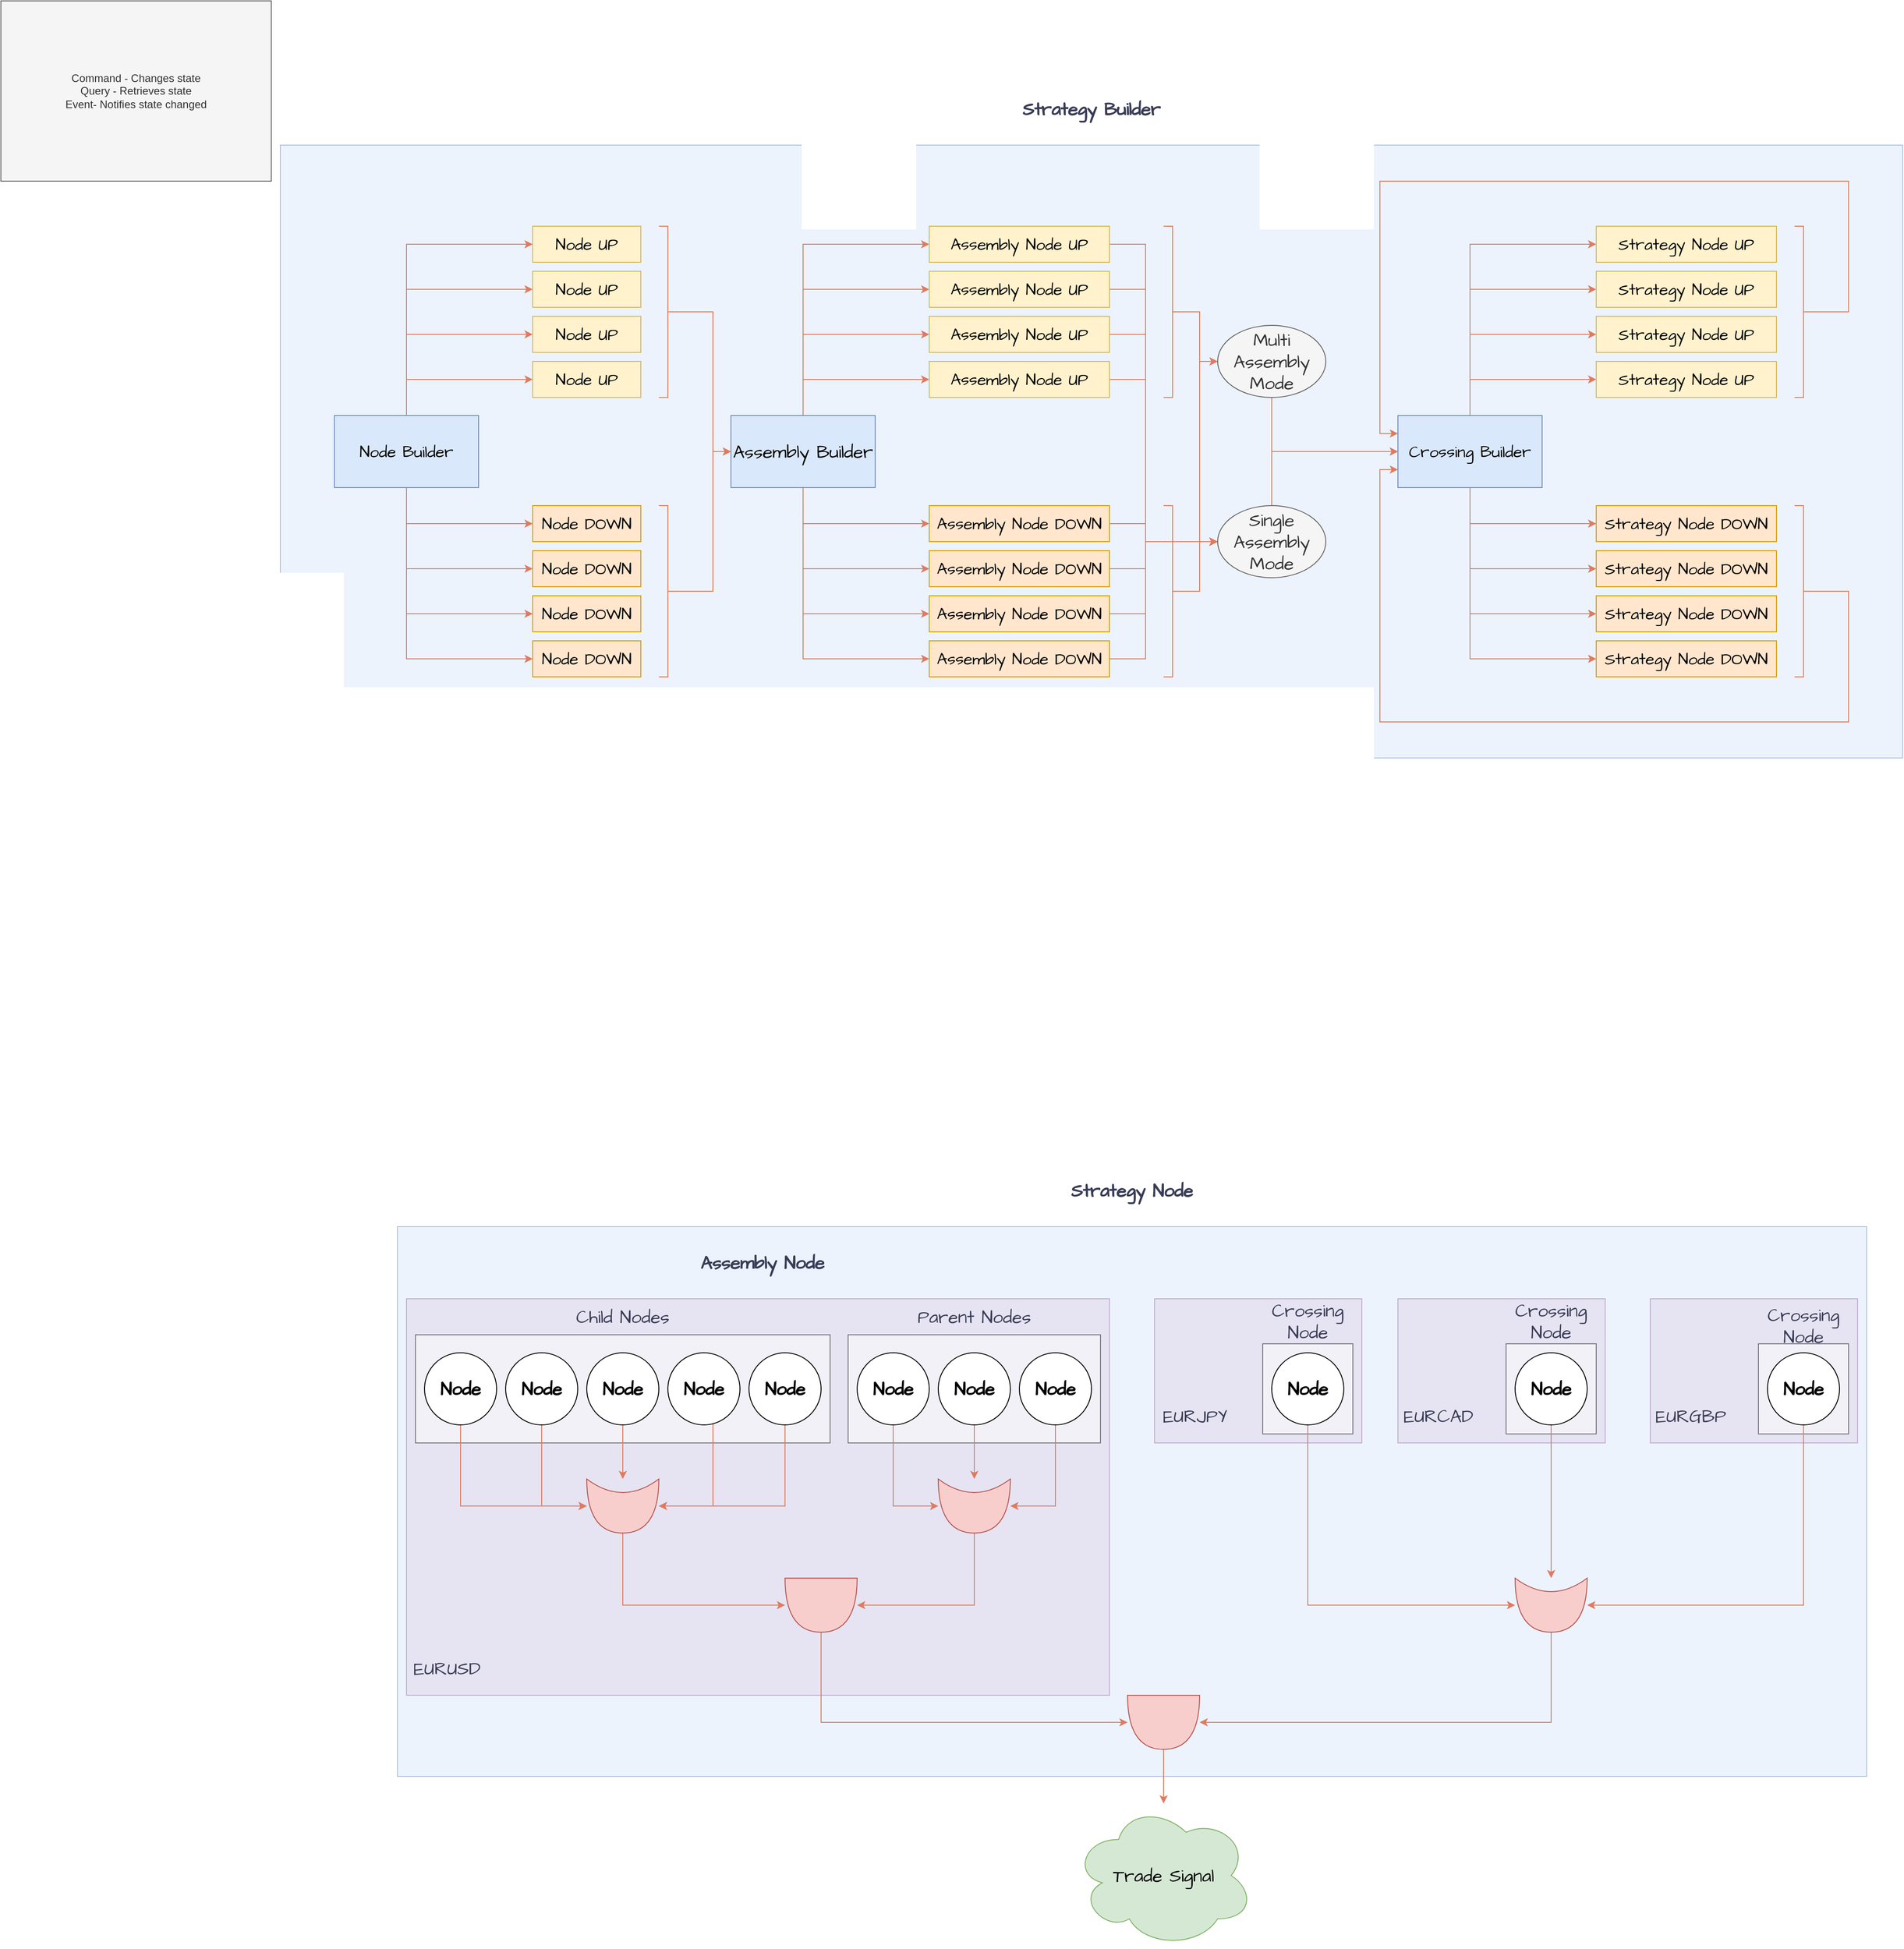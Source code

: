 <mxfile version="21.6.5" type="device">
  <diagram name="Página-1" id="6Rak7AFTJCOq718oTB0_">
    <mxGraphModel dx="1640" dy="859" grid="1" gridSize="10" guides="1" tooltips="1" connect="1" arrows="1" fold="1" page="0" pageScale="1" pageWidth="827" pageHeight="1169" background="none" math="0" shadow="0">
      <root>
        <mxCell id="0" />
        <mxCell id="1" parent="0" />
        <mxCell id="YC3VNZtT_XQOfvV-uQGM-367" value="" style="rounded=0;whiteSpace=wrap;html=1;hachureGap=4;fontFamily=Architects Daughter;fontSource=https%3A%2F%2Ffonts.googleapis.com%2Fcss%3Ffamily%3DArchitects%2BDaughter;fontSize=20;opacity=50;labelBackgroundColor=none;fillColor=#dae8fc;strokeColor=#6c8ebf;" vertex="1" parent="1">
          <mxGeometry x="-120" y="-120" width="1800" height="680" as="geometry" />
        </mxCell>
        <mxCell id="YC3VNZtT_XQOfvV-uQGM-403" value="" style="rounded=0;whiteSpace=wrap;html=1;hachureGap=4;fontFamily=Architects Daughter;fontSource=https%3A%2F%2Ffonts.googleapis.com%2Fcss%3Ffamily%3DArchitects%2BDaughter;fontSize=20;opacity=50;labelBackgroundColor=none;fillColor=#dae8fc;strokeColor=#6c8ebf;gradientColor=none;" vertex="1" parent="1">
          <mxGeometry x="10" y="1080" width="1630" height="610" as="geometry" />
        </mxCell>
        <mxCell id="YC3VNZtT_XQOfvV-uQGM-249" value="" style="rounded=0;whiteSpace=wrap;html=1;hachureGap=4;fontFamily=Architects Daughter;fontSource=https%3A%2F%2Ffonts.googleapis.com%2Fcss%3Ffamily%3DArchitects%2BDaughter;fontSize=20;opacity=50;labelBackgroundColor=none;fillColor=#e1d5e7;strokeColor=#9673a6;" vertex="1" parent="1">
          <mxGeometry x="850" y="1160" width="230" height="160" as="geometry" />
        </mxCell>
        <mxCell id="YC3VNZtT_XQOfvV-uQGM-348" value="" style="rounded=0;whiteSpace=wrap;html=1;hachureGap=4;fontFamily=Architects Daughter;fontSource=https%3A%2F%2Ffonts.googleapis.com%2Fcss%3Ffamily%3DArchitects%2BDaughter;fontSize=20;opacity=50;labelBackgroundColor=none;" vertex="1" parent="1">
          <mxGeometry x="970" y="1210" width="100" height="100" as="geometry" />
        </mxCell>
        <mxCell id="YC3VNZtT_XQOfvV-uQGM-248" value="" style="rounded=0;whiteSpace=wrap;html=1;hachureGap=4;fontFamily=Architects Daughter;fontSource=https%3A%2F%2Ffonts.googleapis.com%2Fcss%3Ffamily%3DArchitects%2BDaughter;fontSize=20;opacity=50;labelBackgroundColor=none;fillColor=#e1d5e7;strokeColor=#9673a6;" vertex="1" parent="1">
          <mxGeometry x="20" y="1160" width="780" height="440" as="geometry" />
        </mxCell>
        <mxCell id="YC3VNZtT_XQOfvV-uQGM-343" value="" style="rounded=0;whiteSpace=wrap;html=1;hachureGap=4;fontFamily=Architects Daughter;fontSource=https%3A%2F%2Ffonts.googleapis.com%2Fcss%3Ffamily%3DArchitects%2BDaughter;fontSize=20;opacity=50;labelBackgroundColor=none;" vertex="1" parent="1">
          <mxGeometry x="510" y="1200" width="280" height="120" as="geometry" />
        </mxCell>
        <mxCell id="YC3VNZtT_XQOfvV-uQGM-342" value="" style="rounded=0;whiteSpace=wrap;html=1;hachureGap=4;fontFamily=Architects Daughter;fontSource=https%3A%2F%2Ffonts.googleapis.com%2Fcss%3Ffamily%3DArchitects%2BDaughter;fontSize=20;opacity=50;labelBackgroundColor=none;" vertex="1" parent="1">
          <mxGeometry x="30" y="1200" width="460" height="120" as="geometry" />
        </mxCell>
        <mxCell id="YC3VNZtT_XQOfvV-uQGM-299" style="edgeStyle=orthogonalEdgeStyle;rounded=0;hachureGap=4;orthogonalLoop=1;jettySize=auto;html=1;fontFamily=Architects Daughter;fontSource=https%3A%2F%2Ffonts.googleapis.com%2Fcss%3Ffamily%3DArchitects%2BDaughter;fontSize=16;fontColor=default;labelBackgroundColor=none;strokeColor=#E07A5F;" edge="1" parent="1" source="YC3VNZtT_XQOfvV-uQGM-5" target="YC3VNZtT_XQOfvV-uQGM-9">
          <mxGeometry relative="1" as="geometry">
            <Array as="points">
              <mxPoint x="20" y="140" />
            </Array>
          </mxGeometry>
        </mxCell>
        <mxCell id="YC3VNZtT_XQOfvV-uQGM-300" style="edgeStyle=orthogonalEdgeStyle;rounded=0;hachureGap=4;orthogonalLoop=1;jettySize=auto;html=1;fontFamily=Architects Daughter;fontSource=https%3A%2F%2Ffonts.googleapis.com%2Fcss%3Ffamily%3DArchitects%2BDaughter;fontSize=16;fontColor=default;labelBackgroundColor=none;strokeColor=#E07A5F;" edge="1" parent="1" source="YC3VNZtT_XQOfvV-uQGM-5" target="YC3VNZtT_XQOfvV-uQGM-8">
          <mxGeometry relative="1" as="geometry">
            <Array as="points">
              <mxPoint x="20" y="90" />
            </Array>
          </mxGeometry>
        </mxCell>
        <mxCell id="YC3VNZtT_XQOfvV-uQGM-301" style="edgeStyle=orthogonalEdgeStyle;rounded=0;hachureGap=4;orthogonalLoop=1;jettySize=auto;html=1;fontFamily=Architects Daughter;fontSource=https%3A%2F%2Ffonts.googleapis.com%2Fcss%3Ffamily%3DArchitects%2BDaughter;fontSize=16;fontColor=default;labelBackgroundColor=none;strokeColor=#E07A5F;" edge="1" parent="1" source="YC3VNZtT_XQOfvV-uQGM-5" target="YC3VNZtT_XQOfvV-uQGM-7">
          <mxGeometry relative="1" as="geometry">
            <Array as="points">
              <mxPoint x="20" y="40" />
            </Array>
          </mxGeometry>
        </mxCell>
        <mxCell id="YC3VNZtT_XQOfvV-uQGM-302" style="edgeStyle=orthogonalEdgeStyle;rounded=0;hachureGap=4;orthogonalLoop=1;jettySize=auto;html=1;fontFamily=Architects Daughter;fontSource=https%3A%2F%2Ffonts.googleapis.com%2Fcss%3Ffamily%3DArchitects%2BDaughter;fontSize=16;fontColor=default;labelBackgroundColor=none;strokeColor=#E07A5F;" edge="1" parent="1" source="YC3VNZtT_XQOfvV-uQGM-5" target="YC3VNZtT_XQOfvV-uQGM-6">
          <mxGeometry relative="1" as="geometry">
            <Array as="points">
              <mxPoint x="20" y="-10" />
            </Array>
          </mxGeometry>
        </mxCell>
        <mxCell id="YC3VNZtT_XQOfvV-uQGM-303" style="edgeStyle=orthogonalEdgeStyle;rounded=0;hachureGap=4;orthogonalLoop=1;jettySize=auto;html=1;fontFamily=Architects Daughter;fontSource=https%3A%2F%2Ffonts.googleapis.com%2Fcss%3Ffamily%3DArchitects%2BDaughter;fontSize=16;fontColor=default;labelBackgroundColor=none;strokeColor=#E07A5F;" edge="1" parent="1" source="YC3VNZtT_XQOfvV-uQGM-5" target="YC3VNZtT_XQOfvV-uQGM-10">
          <mxGeometry relative="1" as="geometry">
            <Array as="points">
              <mxPoint x="20" y="300" />
            </Array>
          </mxGeometry>
        </mxCell>
        <mxCell id="YC3VNZtT_XQOfvV-uQGM-304" style="edgeStyle=orthogonalEdgeStyle;rounded=0;hachureGap=4;orthogonalLoop=1;jettySize=auto;html=1;fontFamily=Architects Daughter;fontSource=https%3A%2F%2Ffonts.googleapis.com%2Fcss%3Ffamily%3DArchitects%2BDaughter;fontSize=16;fontColor=default;labelBackgroundColor=none;strokeColor=#E07A5F;" edge="1" parent="1" source="YC3VNZtT_XQOfvV-uQGM-5" target="YC3VNZtT_XQOfvV-uQGM-11">
          <mxGeometry relative="1" as="geometry">
            <Array as="points">
              <mxPoint x="20" y="350" />
            </Array>
          </mxGeometry>
        </mxCell>
        <mxCell id="YC3VNZtT_XQOfvV-uQGM-305" style="edgeStyle=orthogonalEdgeStyle;rounded=0;hachureGap=4;orthogonalLoop=1;jettySize=auto;html=1;fontFamily=Architects Daughter;fontSource=https%3A%2F%2Ffonts.googleapis.com%2Fcss%3Ffamily%3DArchitects%2BDaughter;fontSize=16;fontColor=default;labelBackgroundColor=none;strokeColor=#E07A5F;" edge="1" parent="1" source="YC3VNZtT_XQOfvV-uQGM-5" target="YC3VNZtT_XQOfvV-uQGM-12">
          <mxGeometry relative="1" as="geometry">
            <Array as="points">
              <mxPoint x="20" y="400" />
            </Array>
          </mxGeometry>
        </mxCell>
        <mxCell id="YC3VNZtT_XQOfvV-uQGM-306" style="edgeStyle=orthogonalEdgeStyle;rounded=0;hachureGap=4;orthogonalLoop=1;jettySize=auto;html=1;fontFamily=Architects Daughter;fontSource=https%3A%2F%2Ffonts.googleapis.com%2Fcss%3Ffamily%3DArchitects%2BDaughter;fontSize=16;fontColor=default;labelBackgroundColor=none;strokeColor=#E07A5F;" edge="1" parent="1" source="YC3VNZtT_XQOfvV-uQGM-5" target="YC3VNZtT_XQOfvV-uQGM-13">
          <mxGeometry relative="1" as="geometry">
            <Array as="points">
              <mxPoint x="20" y="450" />
            </Array>
          </mxGeometry>
        </mxCell>
        <mxCell id="YC3VNZtT_XQOfvV-uQGM-5" value="Node Builder" style="rounded=0;hachureGap=4;fontFamily=Architects Daughter;fontSource=https%3A%2F%2Ffonts.googleapis.com%2Fcss%3Ffamily%3DArchitects%2BDaughter;fontSize=18;fontStyle=0;whiteSpace=wrap;html=1;labelBackgroundColor=none;fillStyle=auto;fillColor=#dae8fc;strokeColor=#6c8ebf;" vertex="1" parent="1">
          <mxGeometry x="-60" y="180" width="160" height="80" as="geometry" />
        </mxCell>
        <mxCell id="YC3VNZtT_XQOfvV-uQGM-6" value="Node UP" style="rounded=0;hachureGap=4;fontFamily=Architects Daughter;fontSource=https%3A%2F%2Ffonts.googleapis.com%2Fcss%3Ffamily%3DArchitects%2BDaughter;fontSize=18;fontStyle=0;whiteSpace=wrap;html=1;labelBackgroundColor=none;fillColor=#fff2cc;strokeColor=#d6b656;" vertex="1" parent="1">
          <mxGeometry x="160" y="-30" width="120" height="40" as="geometry" />
        </mxCell>
        <mxCell id="YC3VNZtT_XQOfvV-uQGM-7" value="Node UP" style="rounded=0;hachureGap=4;fontFamily=Architects Daughter;fontSource=https%3A%2F%2Ffonts.googleapis.com%2Fcss%3Ffamily%3DArchitects%2BDaughter;fontSize=18;fontStyle=0;whiteSpace=wrap;html=1;labelBackgroundColor=none;fillColor=#fff2cc;strokeColor=#d6b656;" vertex="1" parent="1">
          <mxGeometry x="160" y="20" width="120" height="40" as="geometry" />
        </mxCell>
        <mxCell id="YC3VNZtT_XQOfvV-uQGM-8" value="Node UP" style="rounded=0;hachureGap=4;fontFamily=Architects Daughter;fontSource=https%3A%2F%2Ffonts.googleapis.com%2Fcss%3Ffamily%3DArchitects%2BDaughter;fontSize=18;fontStyle=0;whiteSpace=wrap;html=1;labelBackgroundColor=none;fillColor=#fff2cc;strokeColor=#d6b656;" vertex="1" parent="1">
          <mxGeometry x="160" y="70" width="120" height="40" as="geometry" />
        </mxCell>
        <mxCell id="YC3VNZtT_XQOfvV-uQGM-9" value="Node UP" style="rounded=0;hachureGap=4;fontFamily=Architects Daughter;fontSource=https%3A%2F%2Ffonts.googleapis.com%2Fcss%3Ffamily%3DArchitects%2BDaughter;fontSize=18;fontStyle=0;whiteSpace=wrap;html=1;labelBackgroundColor=none;fillColor=#fff2cc;strokeColor=#d6b656;" vertex="1" parent="1">
          <mxGeometry x="160" y="120" width="120" height="40" as="geometry" />
        </mxCell>
        <mxCell id="YC3VNZtT_XQOfvV-uQGM-10" value="Node DOWN" style="rounded=0;hachureGap=4;fontFamily=Architects Daughter;fontSource=https%3A%2F%2Ffonts.googleapis.com%2Fcss%3Ffamily%3DArchitects%2BDaughter;fontSize=18;fontStyle=0;whiteSpace=wrap;html=1;labelBackgroundColor=none;fillColor=#ffe6cc;strokeColor=#d79b00;" vertex="1" parent="1">
          <mxGeometry x="160" y="280" width="120" height="40" as="geometry" />
        </mxCell>
        <mxCell id="YC3VNZtT_XQOfvV-uQGM-11" value="Node DOWN" style="rounded=0;hachureGap=4;fontFamily=Architects Daughter;fontSource=https%3A%2F%2Ffonts.googleapis.com%2Fcss%3Ffamily%3DArchitects%2BDaughter;fontSize=18;fontStyle=0;whiteSpace=wrap;html=1;labelBackgroundColor=none;fillColor=#ffe6cc;strokeColor=#d79b00;" vertex="1" parent="1">
          <mxGeometry x="160" y="330" width="120" height="40" as="geometry" />
        </mxCell>
        <mxCell id="YC3VNZtT_XQOfvV-uQGM-12" value="Node DOWN" style="rounded=0;hachureGap=4;fontFamily=Architects Daughter;fontSource=https%3A%2F%2Ffonts.googleapis.com%2Fcss%3Ffamily%3DArchitects%2BDaughter;fontSize=18;fontStyle=0;whiteSpace=wrap;html=1;labelBackgroundColor=none;fillColor=#ffe6cc;strokeColor=#d79b00;" vertex="1" parent="1">
          <mxGeometry x="160" y="380" width="120" height="40" as="geometry" />
        </mxCell>
        <mxCell id="YC3VNZtT_XQOfvV-uQGM-13" value="Node DOWN" style="rounded=0;hachureGap=4;fontFamily=Architects Daughter;fontSource=https%3A%2F%2Ffonts.googleapis.com%2Fcss%3Ffamily%3DArchitects%2BDaughter;fontSize=18;fontStyle=0;whiteSpace=wrap;html=1;labelBackgroundColor=none;fillColor=#ffe6cc;strokeColor=#d79b00;" vertex="1" parent="1">
          <mxGeometry x="160" y="430" width="120" height="40" as="geometry" />
        </mxCell>
        <mxCell id="YC3VNZtT_XQOfvV-uQGM-311" style="edgeStyle=orthogonalEdgeStyle;rounded=0;hachureGap=4;orthogonalLoop=1;jettySize=auto;html=1;fontFamily=Architects Daughter;fontSource=https%3A%2F%2Ffonts.googleapis.com%2Fcss%3Ffamily%3DArchitects%2BDaughter;fontSize=16;fontColor=default;labelBackgroundColor=none;strokeColor=#E07A5F;" edge="1" parent="1" source="YC3VNZtT_XQOfvV-uQGM-26" target="YC3VNZtT_XQOfvV-uQGM-38">
          <mxGeometry relative="1" as="geometry">
            <Array as="points">
              <mxPoint x="460" y="140" />
            </Array>
          </mxGeometry>
        </mxCell>
        <mxCell id="YC3VNZtT_XQOfvV-uQGM-312" style="edgeStyle=orthogonalEdgeStyle;rounded=0;hachureGap=4;orthogonalLoop=1;jettySize=auto;html=1;fontFamily=Architects Daughter;fontSource=https%3A%2F%2Ffonts.googleapis.com%2Fcss%3Ffamily%3DArchitects%2BDaughter;fontSize=16;fontColor=default;labelBackgroundColor=none;strokeColor=#E07A5F;" edge="1" parent="1" source="YC3VNZtT_XQOfvV-uQGM-26" target="YC3VNZtT_XQOfvV-uQGM-37">
          <mxGeometry relative="1" as="geometry">
            <Array as="points">
              <mxPoint x="460" y="90" />
            </Array>
          </mxGeometry>
        </mxCell>
        <mxCell id="YC3VNZtT_XQOfvV-uQGM-313" style="edgeStyle=orthogonalEdgeStyle;rounded=0;hachureGap=4;orthogonalLoop=1;jettySize=auto;html=1;fontFamily=Architects Daughter;fontSource=https%3A%2F%2Ffonts.googleapis.com%2Fcss%3Ffamily%3DArchitects%2BDaughter;fontSize=16;fontColor=default;labelBackgroundColor=none;strokeColor=#E07A5F;" edge="1" parent="1" source="YC3VNZtT_XQOfvV-uQGM-26" target="YC3VNZtT_XQOfvV-uQGM-36">
          <mxGeometry relative="1" as="geometry">
            <Array as="points">
              <mxPoint x="460" y="40" />
            </Array>
          </mxGeometry>
        </mxCell>
        <mxCell id="YC3VNZtT_XQOfvV-uQGM-314" style="edgeStyle=orthogonalEdgeStyle;rounded=0;hachureGap=4;orthogonalLoop=1;jettySize=auto;html=1;fontFamily=Architects Daughter;fontSource=https%3A%2F%2Ffonts.googleapis.com%2Fcss%3Ffamily%3DArchitects%2BDaughter;fontSize=16;fontColor=default;labelBackgroundColor=none;strokeColor=#E07A5F;" edge="1" parent="1" source="YC3VNZtT_XQOfvV-uQGM-26" target="YC3VNZtT_XQOfvV-uQGM-35">
          <mxGeometry relative="1" as="geometry">
            <Array as="points">
              <mxPoint x="460" y="-10" />
            </Array>
          </mxGeometry>
        </mxCell>
        <mxCell id="YC3VNZtT_XQOfvV-uQGM-315" style="edgeStyle=orthogonalEdgeStyle;rounded=0;hachureGap=4;orthogonalLoop=1;jettySize=auto;html=1;fontFamily=Architects Daughter;fontSource=https%3A%2F%2Ffonts.googleapis.com%2Fcss%3Ffamily%3DArchitects%2BDaughter;fontSize=16;fontColor=default;labelBackgroundColor=none;strokeColor=#E07A5F;" edge="1" parent="1" source="YC3VNZtT_XQOfvV-uQGM-26" target="YC3VNZtT_XQOfvV-uQGM-39">
          <mxGeometry relative="1" as="geometry">
            <Array as="points">
              <mxPoint x="460" y="300" />
            </Array>
          </mxGeometry>
        </mxCell>
        <mxCell id="YC3VNZtT_XQOfvV-uQGM-316" style="edgeStyle=orthogonalEdgeStyle;rounded=0;hachureGap=4;orthogonalLoop=1;jettySize=auto;html=1;fontFamily=Architects Daughter;fontSource=https%3A%2F%2Ffonts.googleapis.com%2Fcss%3Ffamily%3DArchitects%2BDaughter;fontSize=16;fontColor=default;labelBackgroundColor=none;strokeColor=#E07A5F;" edge="1" parent="1" source="YC3VNZtT_XQOfvV-uQGM-26" target="YC3VNZtT_XQOfvV-uQGM-40">
          <mxGeometry relative="1" as="geometry">
            <Array as="points">
              <mxPoint x="460" y="350" />
            </Array>
          </mxGeometry>
        </mxCell>
        <mxCell id="YC3VNZtT_XQOfvV-uQGM-317" style="edgeStyle=orthogonalEdgeStyle;rounded=0;hachureGap=4;orthogonalLoop=1;jettySize=auto;html=1;fontFamily=Architects Daughter;fontSource=https%3A%2F%2Ffonts.googleapis.com%2Fcss%3Ffamily%3DArchitects%2BDaughter;fontSize=16;fontColor=default;labelBackgroundColor=none;strokeColor=#E07A5F;" edge="1" parent="1" source="YC3VNZtT_XQOfvV-uQGM-26" target="YC3VNZtT_XQOfvV-uQGM-41">
          <mxGeometry relative="1" as="geometry">
            <Array as="points">
              <mxPoint x="460" y="400" />
            </Array>
          </mxGeometry>
        </mxCell>
        <mxCell id="YC3VNZtT_XQOfvV-uQGM-318" style="edgeStyle=orthogonalEdgeStyle;rounded=0;hachureGap=4;orthogonalLoop=1;jettySize=auto;html=1;fontFamily=Architects Daughter;fontSource=https%3A%2F%2Ffonts.googleapis.com%2Fcss%3Ffamily%3DArchitects%2BDaughter;fontSize=16;fontColor=default;labelBackgroundColor=none;strokeColor=#E07A5F;" edge="1" parent="1" source="YC3VNZtT_XQOfvV-uQGM-26" target="YC3VNZtT_XQOfvV-uQGM-42">
          <mxGeometry relative="1" as="geometry">
            <Array as="points">
              <mxPoint x="460" y="450" />
            </Array>
          </mxGeometry>
        </mxCell>
        <mxCell id="YC3VNZtT_XQOfvV-uQGM-26" value="Assembly Builder" style="rounded=0;whiteSpace=wrap;html=1;hachureGap=4;fontFamily=Architects Daughter;fontSource=https%3A%2F%2Ffonts.googleapis.com%2Fcss%3Ffamily%3DArchitects%2BDaughter;fontSize=20;labelBackgroundColor=none;fillColor=#dae8fc;strokeColor=#6c8ebf;" vertex="1" parent="1">
          <mxGeometry x="380" y="180" width="160" height="80" as="geometry" />
        </mxCell>
        <mxCell id="YC3VNZtT_XQOfvV-uQGM-323" style="edgeStyle=orthogonalEdgeStyle;rounded=0;hachureGap=4;orthogonalLoop=1;jettySize=auto;html=1;fontFamily=Architects Daughter;fontSource=https%3A%2F%2Ffonts.googleapis.com%2Fcss%3Ffamily%3DArchitects%2BDaughter;fontSize=16;fontColor=default;labelBackgroundColor=none;strokeColor=#E07A5F;" edge="1" parent="1" source="YC3VNZtT_XQOfvV-uQGM-35" target="YC3VNZtT_XQOfvV-uQGM-55">
          <mxGeometry relative="1" as="geometry">
            <Array as="points">
              <mxPoint x="840" y="-10" />
              <mxPoint x="840" y="320" />
            </Array>
          </mxGeometry>
        </mxCell>
        <mxCell id="YC3VNZtT_XQOfvV-uQGM-35" value="Assembly Node UP" style="rounded=0;hachureGap=4;fontFamily=Architects Daughter;fontSource=https%3A%2F%2Ffonts.googleapis.com%2Fcss%3Ffamily%3DArchitects%2BDaughter;fontSize=18;fontStyle=0;whiteSpace=wrap;html=1;labelBackgroundColor=none;fillColor=#fff2cc;strokeColor=#d6b656;" vertex="1" parent="1">
          <mxGeometry x="600" y="-30" width="200" height="40" as="geometry" />
        </mxCell>
        <mxCell id="YC3VNZtT_XQOfvV-uQGM-324" style="edgeStyle=orthogonalEdgeStyle;rounded=0;hachureGap=4;orthogonalLoop=1;jettySize=auto;html=1;fontFamily=Architects Daughter;fontSource=https%3A%2F%2Ffonts.googleapis.com%2Fcss%3Ffamily%3DArchitects%2BDaughter;fontSize=16;fontColor=default;labelBackgroundColor=none;strokeColor=#E07A5F;" edge="1" parent="1" source="YC3VNZtT_XQOfvV-uQGM-36" target="YC3VNZtT_XQOfvV-uQGM-55">
          <mxGeometry relative="1" as="geometry">
            <Array as="points">
              <mxPoint x="840" y="40" />
              <mxPoint x="840" y="320" />
            </Array>
          </mxGeometry>
        </mxCell>
        <mxCell id="YC3VNZtT_XQOfvV-uQGM-36" value="Assembly Node UP" style="rounded=0;hachureGap=4;fontFamily=Architects Daughter;fontSource=https%3A%2F%2Ffonts.googleapis.com%2Fcss%3Ffamily%3DArchitects%2BDaughter;fontSize=18;fontStyle=0;whiteSpace=wrap;html=1;labelBackgroundColor=none;fillColor=#fff2cc;strokeColor=#d6b656;" vertex="1" parent="1">
          <mxGeometry x="600" y="20" width="200" height="40" as="geometry" />
        </mxCell>
        <mxCell id="YC3VNZtT_XQOfvV-uQGM-325" style="edgeStyle=orthogonalEdgeStyle;rounded=0;hachureGap=4;orthogonalLoop=1;jettySize=auto;html=1;fontFamily=Architects Daughter;fontSource=https%3A%2F%2Ffonts.googleapis.com%2Fcss%3Ffamily%3DArchitects%2BDaughter;fontSize=16;fontColor=default;labelBackgroundColor=none;strokeColor=#E07A5F;" edge="1" parent="1" source="YC3VNZtT_XQOfvV-uQGM-37" target="YC3VNZtT_XQOfvV-uQGM-55">
          <mxGeometry relative="1" as="geometry">
            <Array as="points">
              <mxPoint x="840" y="90" />
              <mxPoint x="840" y="320" />
            </Array>
          </mxGeometry>
        </mxCell>
        <mxCell id="YC3VNZtT_XQOfvV-uQGM-37" value="Assembly Node UP" style="rounded=0;hachureGap=4;fontFamily=Architects Daughter;fontSource=https%3A%2F%2Ffonts.googleapis.com%2Fcss%3Ffamily%3DArchitects%2BDaughter;fontSize=18;fontStyle=0;whiteSpace=wrap;html=1;labelBackgroundColor=none;fillColor=#fff2cc;strokeColor=#d6b656;" vertex="1" parent="1">
          <mxGeometry x="600" y="70" width="200" height="40" as="geometry" />
        </mxCell>
        <mxCell id="YC3VNZtT_XQOfvV-uQGM-333" style="edgeStyle=orthogonalEdgeStyle;rounded=0;hachureGap=4;orthogonalLoop=1;jettySize=auto;html=1;fontFamily=Architects Daughter;fontSource=https%3A%2F%2Ffonts.googleapis.com%2Fcss%3Ffamily%3DArchitects%2BDaughter;fontSize=16;fontColor=default;labelBackgroundColor=none;strokeColor=#E07A5F;" edge="1" parent="1" source="YC3VNZtT_XQOfvV-uQGM-38" target="YC3VNZtT_XQOfvV-uQGM-55">
          <mxGeometry relative="1" as="geometry">
            <Array as="points">
              <mxPoint x="840" y="140" />
              <mxPoint x="840" y="320" />
            </Array>
          </mxGeometry>
        </mxCell>
        <mxCell id="YC3VNZtT_XQOfvV-uQGM-38" value="Assembly Node UP" style="rounded=0;hachureGap=4;fontFamily=Architects Daughter;fontSource=https%3A%2F%2Ffonts.googleapis.com%2Fcss%3Ffamily%3DArchitects%2BDaughter;fontSize=18;fontStyle=0;whiteSpace=wrap;html=1;labelBackgroundColor=none;fillColor=#fff2cc;strokeColor=#d6b656;" vertex="1" parent="1">
          <mxGeometry x="600" y="120" width="200" height="40" as="geometry" />
        </mxCell>
        <mxCell id="YC3VNZtT_XQOfvV-uQGM-328" style="edgeStyle=orthogonalEdgeStyle;rounded=0;hachureGap=4;orthogonalLoop=1;jettySize=auto;html=1;fontFamily=Architects Daughter;fontSource=https%3A%2F%2Ffonts.googleapis.com%2Fcss%3Ffamily%3DArchitects%2BDaughter;fontSize=16;fontColor=default;labelBackgroundColor=none;strokeColor=#E07A5F;" edge="1" parent="1" source="YC3VNZtT_XQOfvV-uQGM-39" target="YC3VNZtT_XQOfvV-uQGM-55">
          <mxGeometry relative="1" as="geometry">
            <Array as="points">
              <mxPoint x="840" y="300" />
              <mxPoint x="840" y="320" />
            </Array>
          </mxGeometry>
        </mxCell>
        <mxCell id="YC3VNZtT_XQOfvV-uQGM-39" value="Assembly Node DOWN" style="rounded=0;hachureGap=4;fontFamily=Architects Daughter;fontSource=https%3A%2F%2Ffonts.googleapis.com%2Fcss%3Ffamily%3DArchitects%2BDaughter;fontSize=18;fontStyle=0;whiteSpace=wrap;html=1;labelBackgroundColor=none;fillColor=#ffe6cc;strokeColor=#d79b00;" vertex="1" parent="1">
          <mxGeometry x="600" y="280" width="200" height="40" as="geometry" />
        </mxCell>
        <mxCell id="YC3VNZtT_XQOfvV-uQGM-329" style="edgeStyle=orthogonalEdgeStyle;rounded=0;hachureGap=4;orthogonalLoop=1;jettySize=auto;html=1;fontFamily=Architects Daughter;fontSource=https%3A%2F%2Ffonts.googleapis.com%2Fcss%3Ffamily%3DArchitects%2BDaughter;fontSize=16;fontColor=default;labelBackgroundColor=none;strokeColor=#E07A5F;" edge="1" parent="1" source="YC3VNZtT_XQOfvV-uQGM-40" target="YC3VNZtT_XQOfvV-uQGM-55">
          <mxGeometry relative="1" as="geometry">
            <Array as="points">
              <mxPoint x="840" y="350" />
              <mxPoint x="840" y="320" />
            </Array>
          </mxGeometry>
        </mxCell>
        <mxCell id="YC3VNZtT_XQOfvV-uQGM-40" value="Assembly Node DOWN" style="rounded=0;hachureGap=4;fontFamily=Architects Daughter;fontSource=https%3A%2F%2Ffonts.googleapis.com%2Fcss%3Ffamily%3DArchitects%2BDaughter;fontSize=18;fontStyle=0;whiteSpace=wrap;html=1;labelBackgroundColor=none;fillColor=#ffe6cc;strokeColor=#d79b00;" vertex="1" parent="1">
          <mxGeometry x="600" y="330" width="200" height="40" as="geometry" />
        </mxCell>
        <mxCell id="YC3VNZtT_XQOfvV-uQGM-330" style="edgeStyle=orthogonalEdgeStyle;rounded=0;hachureGap=4;orthogonalLoop=1;jettySize=auto;html=1;fontFamily=Architects Daughter;fontSource=https%3A%2F%2Ffonts.googleapis.com%2Fcss%3Ffamily%3DArchitects%2BDaughter;fontSize=16;fontColor=default;labelBackgroundColor=none;strokeColor=#E07A5F;" edge="1" parent="1" source="YC3VNZtT_XQOfvV-uQGM-41" target="YC3VNZtT_XQOfvV-uQGM-55">
          <mxGeometry relative="1" as="geometry">
            <Array as="points">
              <mxPoint x="840" y="400" />
              <mxPoint x="840" y="320" />
            </Array>
          </mxGeometry>
        </mxCell>
        <mxCell id="YC3VNZtT_XQOfvV-uQGM-41" value="Assembly Node DOWN" style="rounded=0;hachureGap=4;fontFamily=Architects Daughter;fontSource=https%3A%2F%2Ffonts.googleapis.com%2Fcss%3Ffamily%3DArchitects%2BDaughter;fontSize=18;fontStyle=0;whiteSpace=wrap;html=1;labelBackgroundColor=none;fillColor=#ffe6cc;strokeColor=#d79b00;" vertex="1" parent="1">
          <mxGeometry x="600" y="380" width="200" height="40" as="geometry" />
        </mxCell>
        <mxCell id="YC3VNZtT_XQOfvV-uQGM-331" style="edgeStyle=orthogonalEdgeStyle;rounded=0;hachureGap=4;orthogonalLoop=1;jettySize=auto;html=1;fontFamily=Architects Daughter;fontSource=https%3A%2F%2Ffonts.googleapis.com%2Fcss%3Ffamily%3DArchitects%2BDaughter;fontSize=16;fontColor=default;labelBackgroundColor=none;strokeColor=#E07A5F;" edge="1" parent="1" source="YC3VNZtT_XQOfvV-uQGM-42" target="YC3VNZtT_XQOfvV-uQGM-55">
          <mxGeometry relative="1" as="geometry">
            <Array as="points">
              <mxPoint x="840" y="450" />
              <mxPoint x="840" y="320" />
            </Array>
          </mxGeometry>
        </mxCell>
        <mxCell id="YC3VNZtT_XQOfvV-uQGM-42" value="Assembly Node DOWN" style="rounded=0;hachureGap=4;fontFamily=Architects Daughter;fontSource=https%3A%2F%2Ffonts.googleapis.com%2Fcss%3Ffamily%3DArchitects%2BDaughter;fontSize=18;fontStyle=0;whiteSpace=wrap;html=1;labelBackgroundColor=none;fillColor=#ffe6cc;strokeColor=#d79b00;" vertex="1" parent="1">
          <mxGeometry x="600" y="430" width="200" height="40" as="geometry" />
        </mxCell>
        <mxCell id="YC3VNZtT_XQOfvV-uQGM-335" style="edgeStyle=orthogonalEdgeStyle;rounded=0;hachureGap=4;orthogonalLoop=1;jettySize=auto;html=1;fontFamily=Architects Daughter;fontSource=https%3A%2F%2Ffonts.googleapis.com%2Fcss%3Ffamily%3DArchitects%2BDaughter;fontSize=16;fontColor=default;labelBackgroundColor=none;strokeColor=#E07A5F;" edge="1" parent="1" source="YC3VNZtT_XQOfvV-uQGM-54" target="YC3VNZtT_XQOfvV-uQGM-86">
          <mxGeometry relative="1" as="geometry">
            <Array as="points">
              <mxPoint x="980" y="220" />
            </Array>
          </mxGeometry>
        </mxCell>
        <mxCell id="YC3VNZtT_XQOfvV-uQGM-54" value="Multi Assembly Mode" style="ellipse;whiteSpace=wrap;html=1;hachureGap=4;fontFamily=Architects Daughter;fontSource=https%3A%2F%2Ffonts.googleapis.com%2Fcss%3Ffamily%3DArchitects%2BDaughter;fontSize=20;labelBackgroundColor=none;rounded=0;fillColor=#f5f5f5;strokeColor=#666666;fontColor=#333333;" vertex="1" parent="1">
          <mxGeometry x="920" y="80" width="120" height="80" as="geometry" />
        </mxCell>
        <mxCell id="YC3VNZtT_XQOfvV-uQGM-336" style="edgeStyle=orthogonalEdgeStyle;rounded=0;hachureGap=4;orthogonalLoop=1;jettySize=auto;html=1;fontFamily=Architects Daughter;fontSource=https%3A%2F%2Ffonts.googleapis.com%2Fcss%3Ffamily%3DArchitects%2BDaughter;fontSize=16;fontColor=default;labelBackgroundColor=none;strokeColor=#E07A5F;" edge="1" parent="1" source="YC3VNZtT_XQOfvV-uQGM-55" target="YC3VNZtT_XQOfvV-uQGM-86">
          <mxGeometry relative="1" as="geometry">
            <Array as="points">
              <mxPoint x="980" y="220" />
            </Array>
          </mxGeometry>
        </mxCell>
        <mxCell id="YC3VNZtT_XQOfvV-uQGM-55" value="Single Assembly Mode" style="ellipse;whiteSpace=wrap;html=1;hachureGap=4;fontFamily=Architects Daughter;fontSource=https%3A%2F%2Ffonts.googleapis.com%2Fcss%3Ffamily%3DArchitects%2BDaughter;fontSize=20;labelBackgroundColor=none;rounded=0;fillColor=#f5f5f5;strokeColor=#666666;fontColor=#333333;" vertex="1" parent="1">
          <mxGeometry x="920" y="280" width="120" height="80" as="geometry" />
        </mxCell>
        <mxCell id="YC3VNZtT_XQOfvV-uQGM-275" style="edgeStyle=orthogonalEdgeStyle;rounded=0;hachureGap=4;orthogonalLoop=1;jettySize=auto;html=1;fontFamily=Architects Daughter;fontSource=https%3A%2F%2Ffonts.googleapis.com%2Fcss%3Ffamily%3DArchitects%2BDaughter;fontSize=16;fontColor=default;labelBackgroundColor=none;strokeColor=#E07A5F;" edge="1" parent="1" source="YC3VNZtT_XQOfvV-uQGM-86" target="YC3VNZtT_XQOfvV-uQGM-93">
          <mxGeometry relative="1" as="geometry">
            <Array as="points">
              <mxPoint x="1200" y="350" />
            </Array>
          </mxGeometry>
        </mxCell>
        <mxCell id="YC3VNZtT_XQOfvV-uQGM-276" style="edgeStyle=orthogonalEdgeStyle;rounded=0;hachureGap=4;orthogonalLoop=1;jettySize=auto;html=1;fontFamily=Architects Daughter;fontSource=https%3A%2F%2Ffonts.googleapis.com%2Fcss%3Ffamily%3DArchitects%2BDaughter;fontSize=16;fontColor=default;labelBackgroundColor=none;strokeColor=#E07A5F;" edge="1" parent="1" source="YC3VNZtT_XQOfvV-uQGM-86" target="YC3VNZtT_XQOfvV-uQGM-94">
          <mxGeometry relative="1" as="geometry">
            <Array as="points">
              <mxPoint x="1200" y="400" />
            </Array>
          </mxGeometry>
        </mxCell>
        <mxCell id="YC3VNZtT_XQOfvV-uQGM-280" style="edgeStyle=orthogonalEdgeStyle;rounded=0;hachureGap=4;orthogonalLoop=1;jettySize=auto;html=1;fontFamily=Architects Daughter;fontSource=https%3A%2F%2Ffonts.googleapis.com%2Fcss%3Ffamily%3DArchitects%2BDaughter;fontSize=16;fontColor=default;labelBackgroundColor=none;strokeColor=#E07A5F;" edge="1" parent="1" source="YC3VNZtT_XQOfvV-uQGM-86" target="YC3VNZtT_XQOfvV-uQGM-95">
          <mxGeometry relative="1" as="geometry">
            <Array as="points">
              <mxPoint x="1200" y="450" />
            </Array>
          </mxGeometry>
        </mxCell>
        <mxCell id="YC3VNZtT_XQOfvV-uQGM-281" style="edgeStyle=orthogonalEdgeStyle;rounded=0;hachureGap=4;orthogonalLoop=1;jettySize=auto;html=1;fontFamily=Architects Daughter;fontSource=https%3A%2F%2Ffonts.googleapis.com%2Fcss%3Ffamily%3DArchitects%2BDaughter;fontSize=16;fontColor=default;labelBackgroundColor=none;strokeColor=#E07A5F;" edge="1" parent="1" source="YC3VNZtT_XQOfvV-uQGM-86" target="YC3VNZtT_XQOfvV-uQGM-92">
          <mxGeometry relative="1" as="geometry">
            <Array as="points">
              <mxPoint x="1200" y="300" />
            </Array>
          </mxGeometry>
        </mxCell>
        <mxCell id="YC3VNZtT_XQOfvV-uQGM-282" style="edgeStyle=orthogonalEdgeStyle;rounded=0;hachureGap=4;orthogonalLoop=1;jettySize=auto;html=1;fontFamily=Architects Daughter;fontSource=https%3A%2F%2Ffonts.googleapis.com%2Fcss%3Ffamily%3DArchitects%2BDaughter;fontSize=16;fontColor=default;labelBackgroundColor=none;strokeColor=#E07A5F;" edge="1" parent="1" source="YC3VNZtT_XQOfvV-uQGM-86" target="YC3VNZtT_XQOfvV-uQGM-99">
          <mxGeometry relative="1" as="geometry">
            <Array as="points">
              <mxPoint x="1200" y="140" />
            </Array>
          </mxGeometry>
        </mxCell>
        <mxCell id="YC3VNZtT_XQOfvV-uQGM-283" style="edgeStyle=orthogonalEdgeStyle;rounded=0;hachureGap=4;orthogonalLoop=1;jettySize=auto;html=1;fontFamily=Architects Daughter;fontSource=https%3A%2F%2Ffonts.googleapis.com%2Fcss%3Ffamily%3DArchitects%2BDaughter;fontSize=16;fontColor=default;labelBackgroundColor=none;strokeColor=#E07A5F;" edge="1" parent="1" source="YC3VNZtT_XQOfvV-uQGM-86" target="YC3VNZtT_XQOfvV-uQGM-98">
          <mxGeometry relative="1" as="geometry">
            <Array as="points">
              <mxPoint x="1200" y="90" />
            </Array>
          </mxGeometry>
        </mxCell>
        <mxCell id="YC3VNZtT_XQOfvV-uQGM-284" style="edgeStyle=orthogonalEdgeStyle;rounded=0;hachureGap=4;orthogonalLoop=1;jettySize=auto;html=1;fontFamily=Architects Daughter;fontSource=https%3A%2F%2Ffonts.googleapis.com%2Fcss%3Ffamily%3DArchitects%2BDaughter;fontSize=16;fontColor=default;labelBackgroundColor=none;strokeColor=#E07A5F;" edge="1" parent="1" source="YC3VNZtT_XQOfvV-uQGM-86" target="YC3VNZtT_XQOfvV-uQGM-97">
          <mxGeometry relative="1" as="geometry">
            <Array as="points">
              <mxPoint x="1200" y="40" />
            </Array>
          </mxGeometry>
        </mxCell>
        <mxCell id="YC3VNZtT_XQOfvV-uQGM-285" style="edgeStyle=orthogonalEdgeStyle;rounded=0;hachureGap=4;orthogonalLoop=1;jettySize=auto;html=1;fontFamily=Architects Daughter;fontSource=https%3A%2F%2Ffonts.googleapis.com%2Fcss%3Ffamily%3DArchitects%2BDaughter;fontSize=16;fontColor=default;labelBackgroundColor=none;strokeColor=#E07A5F;" edge="1" parent="1" source="YC3VNZtT_XQOfvV-uQGM-86" target="YC3VNZtT_XQOfvV-uQGM-96">
          <mxGeometry relative="1" as="geometry">
            <Array as="points">
              <mxPoint x="1200" y="-10" />
            </Array>
          </mxGeometry>
        </mxCell>
        <mxCell id="YC3VNZtT_XQOfvV-uQGM-86" value="Crossing Builder" style="rounded=0;hachureGap=4;fontFamily=Architects Daughter;fontSource=https%3A%2F%2Ffonts.googleapis.com%2Fcss%3Ffamily%3DArchitects%2BDaughter;fontSize=18;fontStyle=0;whiteSpace=wrap;html=1;labelBackgroundColor=none;fillColor=#dae8fc;strokeColor=#6c8ebf;" vertex="1" parent="1">
          <mxGeometry x="1120" y="180" width="160" height="80" as="geometry" />
        </mxCell>
        <mxCell id="YC3VNZtT_XQOfvV-uQGM-92" value="Strategy Node DOWN" style="rounded=0;hachureGap=4;fontFamily=Architects Daughter;fontSource=https%3A%2F%2Ffonts.googleapis.com%2Fcss%3Ffamily%3DArchitects%2BDaughter;fontSize=18;fontStyle=0;whiteSpace=wrap;html=1;labelBackgroundColor=none;fillColor=#ffe6cc;strokeColor=#d79b00;" vertex="1" parent="1">
          <mxGeometry x="1340" y="280" width="200" height="40" as="geometry" />
        </mxCell>
        <mxCell id="YC3VNZtT_XQOfvV-uQGM-93" value="Strategy Node DOWN" style="rounded=0;hachureGap=4;fontFamily=Architects Daughter;fontSource=https%3A%2F%2Ffonts.googleapis.com%2Fcss%3Ffamily%3DArchitects%2BDaughter;fontSize=18;fontStyle=0;whiteSpace=wrap;html=1;labelBackgroundColor=none;fillColor=#ffe6cc;strokeColor=#d79b00;" vertex="1" parent="1">
          <mxGeometry x="1340" y="330" width="200" height="40" as="geometry" />
        </mxCell>
        <mxCell id="YC3VNZtT_XQOfvV-uQGM-94" value="Strategy Node DOWN" style="rounded=0;hachureGap=4;fontFamily=Architects Daughter;fontSource=https%3A%2F%2Ffonts.googleapis.com%2Fcss%3Ffamily%3DArchitects%2BDaughter;fontSize=18;fontStyle=0;whiteSpace=wrap;html=1;labelBackgroundColor=none;fillColor=#ffe6cc;strokeColor=#d79b00;" vertex="1" parent="1">
          <mxGeometry x="1340" y="380" width="200" height="40" as="geometry" />
        </mxCell>
        <mxCell id="YC3VNZtT_XQOfvV-uQGM-95" value="Strategy Node DOWN" style="rounded=0;hachureGap=4;fontFamily=Architects Daughter;fontSource=https%3A%2F%2Ffonts.googleapis.com%2Fcss%3Ffamily%3DArchitects%2BDaughter;fontSize=18;fontStyle=0;whiteSpace=wrap;html=1;labelBackgroundColor=none;fillColor=#ffe6cc;strokeColor=#d79b00;" vertex="1" parent="1">
          <mxGeometry x="1340" y="430" width="200" height="40" as="geometry" />
        </mxCell>
        <mxCell id="YC3VNZtT_XQOfvV-uQGM-96" value="Strategy Node UP" style="rounded=0;hachureGap=4;fontFamily=Architects Daughter;fontSource=https%3A%2F%2Ffonts.googleapis.com%2Fcss%3Ffamily%3DArchitects%2BDaughter;fontSize=18;fontStyle=0;whiteSpace=wrap;html=1;labelBackgroundColor=none;fillColor=#fff2cc;strokeColor=#d6b656;" vertex="1" parent="1">
          <mxGeometry x="1340" y="-30" width="200" height="40" as="geometry" />
        </mxCell>
        <mxCell id="YC3VNZtT_XQOfvV-uQGM-97" value="Strategy Node UP" style="rounded=0;hachureGap=4;fontFamily=Architects Daughter;fontSource=https%3A%2F%2Ffonts.googleapis.com%2Fcss%3Ffamily%3DArchitects%2BDaughter;fontSize=18;fontStyle=0;whiteSpace=wrap;html=1;labelBackgroundColor=none;fillColor=#fff2cc;strokeColor=#d6b656;" vertex="1" parent="1">
          <mxGeometry x="1340" y="20" width="200" height="40" as="geometry" />
        </mxCell>
        <mxCell id="YC3VNZtT_XQOfvV-uQGM-98" value="Strategy Node UP" style="rounded=0;hachureGap=4;fontFamily=Architects Daughter;fontSource=https%3A%2F%2Ffonts.googleapis.com%2Fcss%3Ffamily%3DArchitects%2BDaughter;fontSize=18;fontStyle=0;whiteSpace=wrap;html=1;labelBackgroundColor=none;fillColor=#fff2cc;strokeColor=#d6b656;" vertex="1" parent="1">
          <mxGeometry x="1340" y="70" width="200" height="40" as="geometry" />
        </mxCell>
        <mxCell id="YC3VNZtT_XQOfvV-uQGM-99" value="Strategy Node UP" style="rounded=0;hachureGap=4;fontFamily=Architects Daughter;fontSource=https%3A%2F%2Ffonts.googleapis.com%2Fcss%3Ffamily%3DArchitects%2BDaughter;fontSize=18;fontStyle=0;whiteSpace=wrap;html=1;labelBackgroundColor=none;fillColor=#fff2cc;strokeColor=#d6b656;" vertex="1" parent="1">
          <mxGeometry x="1340" y="120" width="200" height="40" as="geometry" />
        </mxCell>
        <mxCell id="YC3VNZtT_XQOfvV-uQGM-379" style="edgeStyle=orthogonalEdgeStyle;rounded=0;orthogonalLoop=1;jettySize=auto;html=1;strokeColor=#E07A5F;fontColor=#393C56;fillColor=#F2CC8F;" edge="1" parent="1" source="YC3VNZtT_XQOfvV-uQGM-114" target="YC3VNZtT_XQOfvV-uQGM-372">
          <mxGeometry relative="1" as="geometry">
            <Array as="points">
              <mxPoint x="560" y="1390" />
            </Array>
          </mxGeometry>
        </mxCell>
        <mxCell id="YC3VNZtT_XQOfvV-uQGM-114" value="Node" style="ellipse;whiteSpace=wrap;html=1;hachureGap=4;fontFamily=Architects Daughter;fontSource=https%3A%2F%2Ffonts.googleapis.com%2Fcss%3Ffamily%3DArchitects%2BDaughter;fontSize=20;fontStyle=1;labelBackgroundColor=none;rounded=0;" vertex="1" parent="1">
          <mxGeometry x="520" y="1220" width="80" height="80" as="geometry" />
        </mxCell>
        <mxCell id="YC3VNZtT_XQOfvV-uQGM-375" style="edgeStyle=orthogonalEdgeStyle;rounded=0;orthogonalLoop=1;jettySize=auto;html=1;strokeColor=#E07A5F;fontColor=#393C56;fillColor=#F2CC8F;" edge="1" parent="1" source="YC3VNZtT_XQOfvV-uQGM-116" target="YC3VNZtT_XQOfvV-uQGM-369">
          <mxGeometry relative="1" as="geometry">
            <Array as="points">
              <mxPoint x="170" y="1390" />
            </Array>
          </mxGeometry>
        </mxCell>
        <mxCell id="YC3VNZtT_XQOfvV-uQGM-116" value="Node" style="ellipse;whiteSpace=wrap;html=1;hachureGap=4;fontFamily=Architects Daughter;fontSource=https%3A%2F%2Ffonts.googleapis.com%2Fcss%3Ffamily%3DArchitects%2BDaughter;fontSize=20;fontStyle=1;labelBackgroundColor=none;rounded=0;" vertex="1" parent="1">
          <mxGeometry x="130" y="1220" width="80" height="80" as="geometry" />
        </mxCell>
        <mxCell id="YC3VNZtT_XQOfvV-uQGM-374" style="edgeStyle=orthogonalEdgeStyle;rounded=0;orthogonalLoop=1;jettySize=auto;html=1;strokeColor=#E07A5F;fontColor=#393C56;fillColor=#F2CC8F;" edge="1" parent="1" source="YC3VNZtT_XQOfvV-uQGM-117" target="YC3VNZtT_XQOfvV-uQGM-369">
          <mxGeometry relative="1" as="geometry" />
        </mxCell>
        <mxCell id="YC3VNZtT_XQOfvV-uQGM-117" value="Node" style="ellipse;whiteSpace=wrap;html=1;hachureGap=4;fontFamily=Architects Daughter;fontSource=https%3A%2F%2Ffonts.googleapis.com%2Fcss%3Ffamily%3DArchitects%2BDaughter;fontSize=20;fontStyle=1;labelBackgroundColor=none;rounded=0;" vertex="1" parent="1">
          <mxGeometry x="220" y="1220" width="80" height="80" as="geometry" />
        </mxCell>
        <mxCell id="YC3VNZtT_XQOfvV-uQGM-377" style="edgeStyle=orthogonalEdgeStyle;rounded=0;orthogonalLoop=1;jettySize=auto;html=1;strokeColor=#E07A5F;fontColor=#393C56;fillColor=#F2CC8F;" edge="1" parent="1" source="YC3VNZtT_XQOfvV-uQGM-118" target="YC3VNZtT_XQOfvV-uQGM-369">
          <mxGeometry relative="1" as="geometry">
            <Array as="points">
              <mxPoint x="360" y="1390" />
            </Array>
          </mxGeometry>
        </mxCell>
        <mxCell id="YC3VNZtT_XQOfvV-uQGM-118" value="Node" style="ellipse;whiteSpace=wrap;html=1;hachureGap=4;fontFamily=Architects Daughter;fontSource=https%3A%2F%2Ffonts.googleapis.com%2Fcss%3Ffamily%3DArchitects%2BDaughter;fontSize=20;fontStyle=1;labelBackgroundColor=none;rounded=0;" vertex="1" parent="1">
          <mxGeometry x="310" y="1220" width="80" height="80" as="geometry" />
        </mxCell>
        <mxCell id="YC3VNZtT_XQOfvV-uQGM-376" style="edgeStyle=orthogonalEdgeStyle;rounded=0;orthogonalLoop=1;jettySize=auto;html=1;strokeColor=#E07A5F;fontColor=#393C56;fillColor=#F2CC8F;" edge="1" parent="1" source="YC3VNZtT_XQOfvV-uQGM-119" target="YC3VNZtT_XQOfvV-uQGM-369">
          <mxGeometry relative="1" as="geometry">
            <Array as="points">
              <mxPoint x="80" y="1390" />
            </Array>
          </mxGeometry>
        </mxCell>
        <mxCell id="YC3VNZtT_XQOfvV-uQGM-119" value="Node" style="ellipse;whiteSpace=wrap;html=1;hachureGap=4;fontFamily=Architects Daughter;fontSource=https%3A%2F%2Ffonts.googleapis.com%2Fcss%3Ffamily%3DArchitects%2BDaughter;fontSize=20;fontStyle=1;labelBackgroundColor=none;rounded=0;" vertex="1" parent="1">
          <mxGeometry x="40" y="1220" width="80" height="80" as="geometry" />
        </mxCell>
        <mxCell id="YC3VNZtT_XQOfvV-uQGM-378" style="edgeStyle=orthogonalEdgeStyle;rounded=0;orthogonalLoop=1;jettySize=auto;html=1;strokeColor=#E07A5F;fontColor=#393C56;fillColor=#F2CC8F;" edge="1" parent="1" source="YC3VNZtT_XQOfvV-uQGM-120" target="YC3VNZtT_XQOfvV-uQGM-369">
          <mxGeometry relative="1" as="geometry">
            <Array as="points">
              <mxPoint x="440" y="1390" />
            </Array>
          </mxGeometry>
        </mxCell>
        <mxCell id="YC3VNZtT_XQOfvV-uQGM-120" value="Node" style="ellipse;whiteSpace=wrap;html=1;hachureGap=4;fontFamily=Architects Daughter;fontSource=https%3A%2F%2Ffonts.googleapis.com%2Fcss%3Ffamily%3DArchitects%2BDaughter;fontSize=20;fontStyle=1;labelBackgroundColor=none;rounded=0;" vertex="1" parent="1">
          <mxGeometry x="400" y="1220" width="80" height="80" as="geometry" />
        </mxCell>
        <mxCell id="YC3VNZtT_XQOfvV-uQGM-397" style="edgeStyle=orthogonalEdgeStyle;orthogonalLoop=1;jettySize=auto;html=1;strokeColor=#E07A5F;fontColor=#393C56;fillColor=#F2CC8F;rounded=0;" edge="1" parent="1" source="YC3VNZtT_XQOfvV-uQGM-166" target="YC3VNZtT_XQOfvV-uQGM-211">
          <mxGeometry relative="1" as="geometry">
            <Array as="points">
              <mxPoint x="1020" y="1500" />
            </Array>
          </mxGeometry>
        </mxCell>
        <mxCell id="YC3VNZtT_XQOfvV-uQGM-166" value="Node" style="ellipse;whiteSpace=wrap;html=1;hachureGap=4;fontFamily=Architects Daughter;fontSource=https%3A%2F%2Ffonts.googleapis.com%2Fcss%3Ffamily%3DArchitects%2BDaughter;fontSize=20;fontStyle=1;labelBackgroundColor=none;rounded=0;" vertex="1" parent="1">
          <mxGeometry x="980" y="1220" width="80" height="80" as="geometry" />
        </mxCell>
        <mxCell id="YC3VNZtT_XQOfvV-uQGM-205" value="EURJPY" style="text;html=1;align=center;verticalAlign=middle;whiteSpace=wrap;rounded=0;fontSize=20;fontFamily=Architects Daughter;labelBackgroundColor=none;fontColor=#393C56;" vertex="1" parent="1">
          <mxGeometry x="850" y="1260" width="90" height="60" as="geometry" />
        </mxCell>
        <mxCell id="YC3VNZtT_XQOfvV-uQGM-401" style="edgeStyle=orthogonalEdgeStyle;orthogonalLoop=1;jettySize=auto;html=1;strokeColor=#E07A5F;fontColor=#393C56;fillColor=#F2CC8F;rounded=0;" edge="1" parent="1" source="YC3VNZtT_XQOfvV-uQGM-211" target="YC3VNZtT_XQOfvV-uQGM-236">
          <mxGeometry relative="1" as="geometry">
            <Array as="points">
              <mxPoint x="1290" y="1630" />
            </Array>
          </mxGeometry>
        </mxCell>
        <mxCell id="YC3VNZtT_XQOfvV-uQGM-211" value="" style="shape=xor;whiteSpace=wrap;html=1;hachureGap=4;fontFamily=Architects Daughter;fontSource=https%3A%2F%2Ffonts.googleapis.com%2Fcss%3Ffamily%3DArchitects%2BDaughter;fontSize=20;rotation=90;labelBackgroundColor=none;rounded=0;fillColor=#f8cecc;strokeColor=#b85450;" vertex="1" parent="1">
          <mxGeometry x="1260" y="1460" width="60" height="80" as="geometry" />
        </mxCell>
        <mxCell id="YC3VNZtT_XQOfvV-uQGM-218" value="Trade Signal" style="ellipse;shape=cloud;whiteSpace=wrap;html=1;hachureGap=4;fontFamily=Architects Daughter;fontSource=https%3A%2F%2Ffonts.googleapis.com%2Fcss%3Ffamily%3DArchitects%2BDaughter;fontSize=20;horizontal=1;labelBackgroundColor=none;rounded=0;fillColor=#d5e8d4;strokeColor=#82b366;" vertex="1" parent="1">
          <mxGeometry x="760" y="1720" width="200" height="160" as="geometry" />
        </mxCell>
        <mxCell id="YC3VNZtT_XQOfvV-uQGM-239" style="edgeStyle=orthogonalEdgeStyle;rounded=0;hachureGap=4;orthogonalLoop=1;jettySize=auto;html=1;fontFamily=Architects Daughter;fontSource=https%3A%2F%2Ffonts.googleapis.com%2Fcss%3Ffamily%3DArchitects%2BDaughter;fontSize=16;fontColor=default;labelBackgroundColor=none;strokeColor=#E07A5F;" edge="1" parent="1" source="YC3VNZtT_XQOfvV-uQGM-236" target="YC3VNZtT_XQOfvV-uQGM-218">
          <mxGeometry relative="1" as="geometry" />
        </mxCell>
        <mxCell id="YC3VNZtT_XQOfvV-uQGM-236" value="" style="shape=or;whiteSpace=wrap;html=1;hachureGap=4;fontFamily=Architects Daughter;fontSource=https%3A%2F%2Ffonts.googleapis.com%2Fcss%3Ffamily%3DArchitects%2BDaughter;fontSize=20;rotation=90;labelBackgroundColor=none;rounded=0;fillColor=#f8cecc;strokeColor=#b85450;" vertex="1" parent="1">
          <mxGeometry x="830" y="1590" width="60" height="80" as="geometry" />
        </mxCell>
        <mxCell id="YC3VNZtT_XQOfvV-uQGM-258" value="&lt;b&gt;Strategy Node&lt;/b&gt;" style="text;html=1;strokeColor=none;fillColor=none;align=center;verticalAlign=middle;whiteSpace=wrap;rounded=0;fontSize=20;fontFamily=Architects Daughter;labelBackgroundColor=none;fontColor=#393C56;" vertex="1" parent="1">
          <mxGeometry x="10" y="1000" width="1630" height="80" as="geometry" />
        </mxCell>
        <mxCell id="YC3VNZtT_XQOfvV-uQGM-260" value="&lt;b&gt;Assembly Node&lt;/b&gt;" style="text;html=1;strokeColor=none;fillColor=none;align=center;verticalAlign=middle;whiteSpace=wrap;rounded=0;fontSize=20;fontFamily=Architects Daughter;labelBackgroundColor=none;fontColor=#393C56;" vertex="1" parent="1">
          <mxGeometry x="20" y="1080" width="790" height="80" as="geometry" />
        </mxCell>
        <mxCell id="YC3VNZtT_XQOfvV-uQGM-288" style="edgeStyle=orthogonalEdgeStyle;rounded=0;hachureGap=4;orthogonalLoop=1;jettySize=auto;html=1;entryX=0;entryY=0.25;entryDx=0;entryDy=0;fontFamily=Architects Daughter;fontSource=https%3A%2F%2Ffonts.googleapis.com%2Fcss%3Ffamily%3DArchitects%2BDaughter;fontSize=16;fontColor=default;labelBackgroundColor=none;strokeColor=#E07A5F;" edge="1" parent="1" source="YC3VNZtT_XQOfvV-uQGM-286" target="YC3VNZtT_XQOfvV-uQGM-86">
          <mxGeometry relative="1" as="geometry">
            <Array as="points">
              <mxPoint x="1620" y="65" />
              <mxPoint x="1620" y="-80" />
              <mxPoint x="1100" y="-80" />
              <mxPoint x="1100" y="200" />
            </Array>
          </mxGeometry>
        </mxCell>
        <mxCell id="YC3VNZtT_XQOfvV-uQGM-286" value="" style="shape=curlyBracket;whiteSpace=wrap;html=1;rounded=0;flipH=1;labelPosition=right;verticalLabelPosition=middle;align=left;verticalAlign=middle;hachureGap=4;fontFamily=Architects Daughter;fontSource=https%3A%2F%2Ffonts.googleapis.com%2Fcss%3Ffamily%3DArchitects%2BDaughter;fontSize=20;labelBackgroundColor=none;fillColor=#F2CC8F;strokeColor=#E07A5F;fontColor=#393C56;" vertex="1" parent="1">
          <mxGeometry x="1560" y="-30" width="20" height="190" as="geometry" />
        </mxCell>
        <mxCell id="YC3VNZtT_XQOfvV-uQGM-289" style="edgeStyle=orthogonalEdgeStyle;rounded=0;hachureGap=4;orthogonalLoop=1;jettySize=auto;html=1;exitX=0.1;exitY=0.5;exitDx=0;exitDy=0;exitPerimeter=0;entryX=0;entryY=0.75;entryDx=0;entryDy=0;fontFamily=Architects Daughter;fontSource=https%3A%2F%2Ffonts.googleapis.com%2Fcss%3Ffamily%3DArchitects%2BDaughter;fontSize=16;fontColor=default;labelBackgroundColor=none;strokeColor=#E07A5F;" edge="1" parent="1" source="YC3VNZtT_XQOfvV-uQGM-287" target="YC3VNZtT_XQOfvV-uQGM-86">
          <mxGeometry relative="1" as="geometry">
            <Array as="points">
              <mxPoint x="1620" y="375" />
              <mxPoint x="1620" y="520" />
              <mxPoint x="1100" y="520" />
              <mxPoint x="1100" y="240" />
            </Array>
          </mxGeometry>
        </mxCell>
        <mxCell id="YC3VNZtT_XQOfvV-uQGM-287" value="" style="shape=curlyBracket;whiteSpace=wrap;html=1;rounded=0;flipH=1;labelPosition=right;verticalLabelPosition=middle;align=left;verticalAlign=middle;hachureGap=4;fontFamily=Architects Daughter;fontSource=https%3A%2F%2Ffonts.googleapis.com%2Fcss%3Ffamily%3DArchitects%2BDaughter;fontSize=20;labelBackgroundColor=none;fillColor=#F2CC8F;strokeColor=#E07A5F;fontColor=#393C56;" vertex="1" parent="1">
          <mxGeometry x="1560" y="280" width="20" height="190" as="geometry" />
        </mxCell>
        <mxCell id="YC3VNZtT_XQOfvV-uQGM-309" style="edgeStyle=orthogonalEdgeStyle;rounded=0;hachureGap=4;orthogonalLoop=1;jettySize=auto;html=1;fontFamily=Architects Daughter;fontSource=https%3A%2F%2Ffonts.googleapis.com%2Fcss%3Ffamily%3DArchitects%2BDaughter;fontSize=16;fontColor=default;labelBackgroundColor=none;strokeColor=#E07A5F;" edge="1" parent="1" source="YC3VNZtT_XQOfvV-uQGM-307" target="YC3VNZtT_XQOfvV-uQGM-26">
          <mxGeometry relative="1" as="geometry">
            <Array as="points">
              <mxPoint x="360" y="65" />
              <mxPoint x="360" y="220" />
            </Array>
          </mxGeometry>
        </mxCell>
        <mxCell id="YC3VNZtT_XQOfvV-uQGM-307" value="" style="shape=curlyBracket;whiteSpace=wrap;html=1;rounded=0;flipH=1;labelPosition=right;verticalLabelPosition=middle;align=left;verticalAlign=middle;hachureGap=4;fontFamily=Architects Daughter;fontSource=https%3A%2F%2Ffonts.googleapis.com%2Fcss%3Ffamily%3DArchitects%2BDaughter;fontSize=20;labelBackgroundColor=none;fillColor=#F2CC8F;strokeColor=#E07A5F;fontColor=#393C56;" vertex="1" parent="1">
          <mxGeometry x="300" y="-30" width="20" height="190" as="geometry" />
        </mxCell>
        <mxCell id="YC3VNZtT_XQOfvV-uQGM-310" style="edgeStyle=orthogonalEdgeStyle;rounded=0;hachureGap=4;orthogonalLoop=1;jettySize=auto;html=1;fontFamily=Architects Daughter;fontSource=https%3A%2F%2Ffonts.googleapis.com%2Fcss%3Ffamily%3DArchitects%2BDaughter;fontSize=16;fontColor=default;labelBackgroundColor=none;strokeColor=#E07A5F;" edge="1" parent="1" source="YC3VNZtT_XQOfvV-uQGM-308" target="YC3VNZtT_XQOfvV-uQGM-26">
          <mxGeometry relative="1" as="geometry">
            <Array as="points">
              <mxPoint x="360" y="375" />
              <mxPoint x="360" y="220" />
            </Array>
          </mxGeometry>
        </mxCell>
        <mxCell id="YC3VNZtT_XQOfvV-uQGM-308" value="" style="shape=curlyBracket;whiteSpace=wrap;html=1;rounded=0;flipH=1;labelPosition=right;verticalLabelPosition=middle;align=left;verticalAlign=middle;hachureGap=4;fontFamily=Architects Daughter;fontSource=https%3A%2F%2Ffonts.googleapis.com%2Fcss%3Ffamily%3DArchitects%2BDaughter;fontSize=20;labelBackgroundColor=none;fillColor=#F2CC8F;strokeColor=#E07A5F;fontColor=#393C56;" vertex="1" parent="1">
          <mxGeometry x="300" y="280" width="20" height="190" as="geometry" />
        </mxCell>
        <mxCell id="YC3VNZtT_XQOfvV-uQGM-339" style="edgeStyle=orthogonalEdgeStyle;rounded=0;hachureGap=4;orthogonalLoop=1;jettySize=auto;html=1;exitX=0.1;exitY=0.5;exitDx=0;exitDy=0;exitPerimeter=0;fontFamily=Architects Daughter;fontSource=https%3A%2F%2Ffonts.googleapis.com%2Fcss%3Ffamily%3DArchitects%2BDaughter;fontSize=16;fontColor=default;labelBackgroundColor=none;strokeColor=#E07A5F;" edge="1" parent="1" source="YC3VNZtT_XQOfvV-uQGM-332" target="YC3VNZtT_XQOfvV-uQGM-54">
          <mxGeometry relative="1" as="geometry" />
        </mxCell>
        <mxCell id="YC3VNZtT_XQOfvV-uQGM-332" value="" style="shape=curlyBracket;whiteSpace=wrap;html=1;rounded=0;flipH=1;labelPosition=right;verticalLabelPosition=middle;align=left;verticalAlign=middle;hachureGap=4;fontFamily=Architects Daughter;fontSource=https%3A%2F%2Ffonts.googleapis.com%2Fcss%3Ffamily%3DArchitects%2BDaughter;fontSize=20;labelBackgroundColor=none;fillColor=#F2CC8F;strokeColor=#E07A5F;fontColor=#393C56;" vertex="1" parent="1">
          <mxGeometry x="860" y="-30" width="20" height="190" as="geometry" />
        </mxCell>
        <mxCell id="YC3VNZtT_XQOfvV-uQGM-338" style="edgeStyle=orthogonalEdgeStyle;rounded=0;hachureGap=4;orthogonalLoop=1;jettySize=auto;html=1;fontFamily=Architects Daughter;fontSource=https%3A%2F%2Ffonts.googleapis.com%2Fcss%3Ffamily%3DArchitects%2BDaughter;fontSize=16;fontColor=default;labelBackgroundColor=none;strokeColor=#E07A5F;" edge="1" parent="1" source="YC3VNZtT_XQOfvV-uQGM-337" target="YC3VNZtT_XQOfvV-uQGM-54">
          <mxGeometry relative="1" as="geometry">
            <Array as="points">
              <mxPoint x="900" y="375" />
              <mxPoint x="900" y="120" />
            </Array>
          </mxGeometry>
        </mxCell>
        <mxCell id="YC3VNZtT_XQOfvV-uQGM-337" value="" style="shape=curlyBracket;whiteSpace=wrap;html=1;rounded=0;flipH=1;labelPosition=right;verticalLabelPosition=middle;align=left;verticalAlign=middle;hachureGap=4;fontFamily=Architects Daughter;fontSource=https%3A%2F%2Ffonts.googleapis.com%2Fcss%3Ffamily%3DArchitects%2BDaughter;fontSize=20;labelBackgroundColor=none;fillColor=#F2CC8F;strokeColor=#E07A5F;fontColor=#393C56;" vertex="1" parent="1">
          <mxGeometry x="860" y="280" width="20" height="190" as="geometry" />
        </mxCell>
        <mxCell id="YC3VNZtT_XQOfvV-uQGM-344" value="Parent Nodes" style="text;html=1;strokeColor=none;fillColor=none;align=center;verticalAlign=middle;whiteSpace=wrap;rounded=0;fontSize=20;fontFamily=Architects Daughter;labelBackgroundColor=none;fontColor=#393C56;" vertex="1" parent="1">
          <mxGeometry x="510" y="1160" width="280" height="40" as="geometry" />
        </mxCell>
        <mxCell id="YC3VNZtT_XQOfvV-uQGM-354" value="Child Nodes" style="text;html=1;strokeColor=none;fillColor=none;align=center;verticalAlign=middle;whiteSpace=wrap;rounded=0;fontSize=20;fontFamily=Architects Daughter;labelBackgroundColor=none;fontColor=#393C56;" vertex="1" parent="1">
          <mxGeometry x="30" y="1160" width="460" height="40" as="geometry" />
        </mxCell>
        <mxCell id="YC3VNZtT_XQOfvV-uQGM-380" style="edgeStyle=orthogonalEdgeStyle;rounded=0;orthogonalLoop=1;jettySize=auto;html=1;strokeColor=#E07A5F;fontColor=#393C56;fillColor=#F2CC8F;" edge="1" parent="1" source="YC3VNZtT_XQOfvV-uQGM-359" target="YC3VNZtT_XQOfvV-uQGM-372">
          <mxGeometry relative="1" as="geometry" />
        </mxCell>
        <mxCell id="YC3VNZtT_XQOfvV-uQGM-359" value="Node" style="ellipse;whiteSpace=wrap;html=1;hachureGap=4;fontFamily=Architects Daughter;fontSource=https%3A%2F%2Ffonts.googleapis.com%2Fcss%3Ffamily%3DArchitects%2BDaughter;fontSize=20;fontStyle=1;labelBackgroundColor=none;rounded=0;" vertex="1" parent="1">
          <mxGeometry x="610" y="1220" width="80" height="80" as="geometry" />
        </mxCell>
        <mxCell id="YC3VNZtT_XQOfvV-uQGM-365" value="&lt;font style=&quot;font-size: 20px;&quot;&gt;Crossing Node&lt;/font&gt;" style="text;html=1;strokeColor=none;fillColor=none;align=center;verticalAlign=middle;whiteSpace=wrap;rounded=0;fontSize=20;fontFamily=Architects Daughter;labelBackgroundColor=none;fontColor=#393C56;" vertex="1" parent="1">
          <mxGeometry x="970" y="1160" width="100" height="50" as="geometry" />
        </mxCell>
        <mxCell id="YC3VNZtT_XQOfvV-uQGM-368" value="&lt;b&gt;Strategy Builder&lt;/b&gt;" style="text;html=1;strokeColor=none;fillColor=none;align=center;verticalAlign=middle;whiteSpace=wrap;rounded=0;fontSize=20;fontFamily=Architects Daughter;labelBackgroundColor=none;fontColor=#393C56;" vertex="1" parent="1">
          <mxGeometry x="-120" y="-200" width="1800" height="80" as="geometry" />
        </mxCell>
        <mxCell id="YC3VNZtT_XQOfvV-uQGM-383" style="edgeStyle=orthogonalEdgeStyle;rounded=0;orthogonalLoop=1;jettySize=auto;html=1;strokeColor=#E07A5F;fontColor=#393C56;fillColor=#F2CC8F;" edge="1" parent="1" source="YC3VNZtT_XQOfvV-uQGM-369" target="YC3VNZtT_XQOfvV-uQGM-382">
          <mxGeometry relative="1" as="geometry">
            <Array as="points">
              <mxPoint x="260" y="1500" />
            </Array>
          </mxGeometry>
        </mxCell>
        <mxCell id="YC3VNZtT_XQOfvV-uQGM-369" value="" style="shape=xor;whiteSpace=wrap;html=1;hachureGap=4;fontFamily=Architects Daughter;fontSource=https%3A%2F%2Ffonts.googleapis.com%2Fcss%3Ffamily%3DArchitects%2BDaughter;fontSize=20;rotation=90;labelBackgroundColor=none;rounded=0;fillColor=#f8cecc;strokeColor=#b85450;" vertex="1" parent="1">
          <mxGeometry x="230" y="1350" width="60" height="80" as="geometry" />
        </mxCell>
        <mxCell id="YC3VNZtT_XQOfvV-uQGM-384" style="edgeStyle=orthogonalEdgeStyle;rounded=0;orthogonalLoop=1;jettySize=auto;html=1;strokeColor=#E07A5F;fontColor=#393C56;fillColor=#F2CC8F;" edge="1" parent="1" source="YC3VNZtT_XQOfvV-uQGM-372" target="YC3VNZtT_XQOfvV-uQGM-382">
          <mxGeometry relative="1" as="geometry">
            <Array as="points">
              <mxPoint x="650" y="1500" />
            </Array>
          </mxGeometry>
        </mxCell>
        <mxCell id="YC3VNZtT_XQOfvV-uQGM-372" value="" style="shape=xor;whiteSpace=wrap;html=1;hachureGap=4;fontFamily=Architects Daughter;fontSource=https%3A%2F%2Ffonts.googleapis.com%2Fcss%3Ffamily%3DArchitects%2BDaughter;fontSize=20;rotation=90;labelBackgroundColor=none;rounded=0;fillColor=#f8cecc;strokeColor=#b85450;" vertex="1" parent="1">
          <mxGeometry x="620" y="1350" width="60" height="80" as="geometry" />
        </mxCell>
        <mxCell id="YC3VNZtT_XQOfvV-uQGM-381" style="edgeStyle=orthogonalEdgeStyle;rounded=0;orthogonalLoop=1;jettySize=auto;html=1;strokeColor=#E07A5F;fontColor=#393C56;fillColor=#F2CC8F;" edge="1" parent="1" source="YC3VNZtT_XQOfvV-uQGM-373" target="YC3VNZtT_XQOfvV-uQGM-372">
          <mxGeometry relative="1" as="geometry">
            <Array as="points">
              <mxPoint x="740" y="1390" />
            </Array>
          </mxGeometry>
        </mxCell>
        <mxCell id="YC3VNZtT_XQOfvV-uQGM-373" value="Node" style="ellipse;whiteSpace=wrap;html=1;hachureGap=4;fontFamily=Architects Daughter;fontSource=https%3A%2F%2Ffonts.googleapis.com%2Fcss%3Ffamily%3DArchitects%2BDaughter;fontSize=20;fontStyle=1;labelBackgroundColor=none;rounded=0;" vertex="1" parent="1">
          <mxGeometry x="700" y="1220" width="80" height="80" as="geometry" />
        </mxCell>
        <mxCell id="YC3VNZtT_XQOfvV-uQGM-400" style="edgeStyle=orthogonalEdgeStyle;orthogonalLoop=1;jettySize=auto;html=1;strokeColor=#E07A5F;fontColor=#393C56;fillColor=#F2CC8F;rounded=0;" edge="1" parent="1" source="YC3VNZtT_XQOfvV-uQGM-382" target="YC3VNZtT_XQOfvV-uQGM-236">
          <mxGeometry relative="1" as="geometry">
            <Array as="points">
              <mxPoint x="480" y="1630" />
            </Array>
          </mxGeometry>
        </mxCell>
        <mxCell id="YC3VNZtT_XQOfvV-uQGM-382" value="" style="shape=or;whiteSpace=wrap;html=1;hachureGap=4;fontFamily=Architects Daughter;fontSource=https%3A%2F%2Ffonts.googleapis.com%2Fcss%3Ffamily%3DArchitects%2BDaughter;fontSize=20;rotation=90;labelBackgroundColor=none;rounded=0;fillColor=#f8cecc;strokeColor=#b85450;" vertex="1" parent="1">
          <mxGeometry x="450" y="1460" width="60" height="80" as="geometry" />
        </mxCell>
        <mxCell id="YC3VNZtT_XQOfvV-uQGM-386" value="" style="rounded=0;whiteSpace=wrap;html=1;hachureGap=4;fontFamily=Architects Daughter;fontSource=https%3A%2F%2Ffonts.googleapis.com%2Fcss%3Ffamily%3DArchitects%2BDaughter;fontSize=20;opacity=50;labelBackgroundColor=none;fillColor=#e1d5e7;strokeColor=#9673a6;" vertex="1" parent="1">
          <mxGeometry x="1120" y="1160" width="230" height="160" as="geometry" />
        </mxCell>
        <mxCell id="YC3VNZtT_XQOfvV-uQGM-387" value="" style="rounded=0;whiteSpace=wrap;html=1;hachureGap=4;fontFamily=Architects Daughter;fontSource=https%3A%2F%2Ffonts.googleapis.com%2Fcss%3Ffamily%3DArchitects%2BDaughter;fontSize=20;opacity=50;labelBackgroundColor=none;" vertex="1" parent="1">
          <mxGeometry x="1240" y="1210" width="100" height="100" as="geometry" />
        </mxCell>
        <mxCell id="YC3VNZtT_XQOfvV-uQGM-398" style="edgeStyle=orthogonalEdgeStyle;orthogonalLoop=1;jettySize=auto;html=1;strokeColor=#E07A5F;fontColor=#393C56;fillColor=#F2CC8F;" edge="1" parent="1" source="YC3VNZtT_XQOfvV-uQGM-388" target="YC3VNZtT_XQOfvV-uQGM-211">
          <mxGeometry relative="1" as="geometry">
            <Array as="points">
              <mxPoint x="1290" y="1460" />
              <mxPoint x="1290" y="1460" />
            </Array>
          </mxGeometry>
        </mxCell>
        <mxCell id="YC3VNZtT_XQOfvV-uQGM-388" value="Node" style="ellipse;whiteSpace=wrap;html=1;hachureGap=4;fontFamily=Architects Daughter;fontSource=https%3A%2F%2Ffonts.googleapis.com%2Fcss%3Ffamily%3DArchitects%2BDaughter;fontSize=20;fontStyle=1;labelBackgroundColor=none;rounded=0;" vertex="1" parent="1">
          <mxGeometry x="1250" y="1220" width="80" height="80" as="geometry" />
        </mxCell>
        <mxCell id="YC3VNZtT_XQOfvV-uQGM-389" value="EURCAD" style="text;html=1;align=center;verticalAlign=middle;whiteSpace=wrap;rounded=0;fontSize=20;fontFamily=Architects Daughter;labelBackgroundColor=none;fontColor=#393C56;" vertex="1" parent="1">
          <mxGeometry x="1120" y="1260" width="90" height="60" as="geometry" />
        </mxCell>
        <mxCell id="YC3VNZtT_XQOfvV-uQGM-390" value="Crossing Node" style="text;html=1;strokeColor=none;fillColor=none;align=center;verticalAlign=middle;whiteSpace=wrap;rounded=0;fontSize=20;fontFamily=Architects Daughter;labelBackgroundColor=none;fontColor=#393C56;" vertex="1" parent="1">
          <mxGeometry x="1240" y="1160" width="100" height="50" as="geometry" />
        </mxCell>
        <mxCell id="YC3VNZtT_XQOfvV-uQGM-391" value="" style="rounded=0;whiteSpace=wrap;html=1;hachureGap=4;fontFamily=Architects Daughter;fontSource=https%3A%2F%2Ffonts.googleapis.com%2Fcss%3Ffamily%3DArchitects%2BDaughter;fontSize=20;opacity=50;labelBackgroundColor=none;fillColor=#e1d5e7;strokeColor=#9673a6;" vertex="1" parent="1">
          <mxGeometry x="1400" y="1160" width="230" height="160" as="geometry" />
        </mxCell>
        <mxCell id="YC3VNZtT_XQOfvV-uQGM-392" value="" style="rounded=0;whiteSpace=wrap;html=1;hachureGap=4;fontFamily=Architects Daughter;fontSource=https%3A%2F%2Ffonts.googleapis.com%2Fcss%3Ffamily%3DArchitects%2BDaughter;fontSize=20;opacity=50;labelBackgroundColor=none;" vertex="1" parent="1">
          <mxGeometry x="1520" y="1210" width="100" height="100" as="geometry" />
        </mxCell>
        <mxCell id="YC3VNZtT_XQOfvV-uQGM-399" style="edgeStyle=orthogonalEdgeStyle;orthogonalLoop=1;jettySize=auto;html=1;strokeColor=#E07A5F;fontColor=#393C56;fillColor=#F2CC8F;rounded=0;" edge="1" parent="1" source="YC3VNZtT_XQOfvV-uQGM-393" target="YC3VNZtT_XQOfvV-uQGM-211">
          <mxGeometry relative="1" as="geometry">
            <Array as="points">
              <mxPoint x="1570" y="1500" />
            </Array>
          </mxGeometry>
        </mxCell>
        <mxCell id="YC3VNZtT_XQOfvV-uQGM-393" value="Node" style="ellipse;whiteSpace=wrap;html=1;hachureGap=4;fontFamily=Architects Daughter;fontSource=https%3A%2F%2Ffonts.googleapis.com%2Fcss%3Ffamily%3DArchitects%2BDaughter;fontSize=20;fontStyle=1;labelBackgroundColor=none;rounded=0;" vertex="1" parent="1">
          <mxGeometry x="1530" y="1220" width="80" height="80" as="geometry" />
        </mxCell>
        <mxCell id="YC3VNZtT_XQOfvV-uQGM-394" value="EURGBP" style="text;html=1;align=center;verticalAlign=middle;whiteSpace=wrap;rounded=0;fontSize=20;fontFamily=Architects Daughter;labelBackgroundColor=none;fontColor=#393C56;" vertex="1" parent="1">
          <mxGeometry x="1400" y="1260" width="90" height="60" as="geometry" />
        </mxCell>
        <mxCell id="YC3VNZtT_XQOfvV-uQGM-395" value="Crossing Node" style="text;html=1;strokeColor=none;fillColor=none;align=center;verticalAlign=middle;whiteSpace=wrap;rounded=0;fontSize=20;fontFamily=Architects Daughter;labelBackgroundColor=none;fontColor=#393C56;" vertex="1" parent="1">
          <mxGeometry x="1520" y="1170" width="100" height="40" as="geometry" />
        </mxCell>
        <mxCell id="YC3VNZtT_XQOfvV-uQGM-402" value="EURUSD" style="text;html=1;align=center;verticalAlign=middle;whiteSpace=wrap;rounded=0;fontSize=20;fontFamily=Architects Daughter;labelBackgroundColor=none;fontColor=#393C56;" vertex="1" parent="1">
          <mxGeometry x="20" y="1540" width="90" height="60" as="geometry" />
        </mxCell>
        <mxCell id="YC3VNZtT_XQOfvV-uQGM-404" value="Command - Changes state&lt;br&gt;Query - Retrieves state&lt;br&gt;Event- Notifies state changed" style="rounded=0;whiteSpace=wrap;html=1;strokeColor=#666666;fontColor=#333333;fillColor=#f5f5f5;" vertex="1" parent="1">
          <mxGeometry x="-430" y="-280" width="300" height="200" as="geometry" />
        </mxCell>
      </root>
    </mxGraphModel>
  </diagram>
</mxfile>
